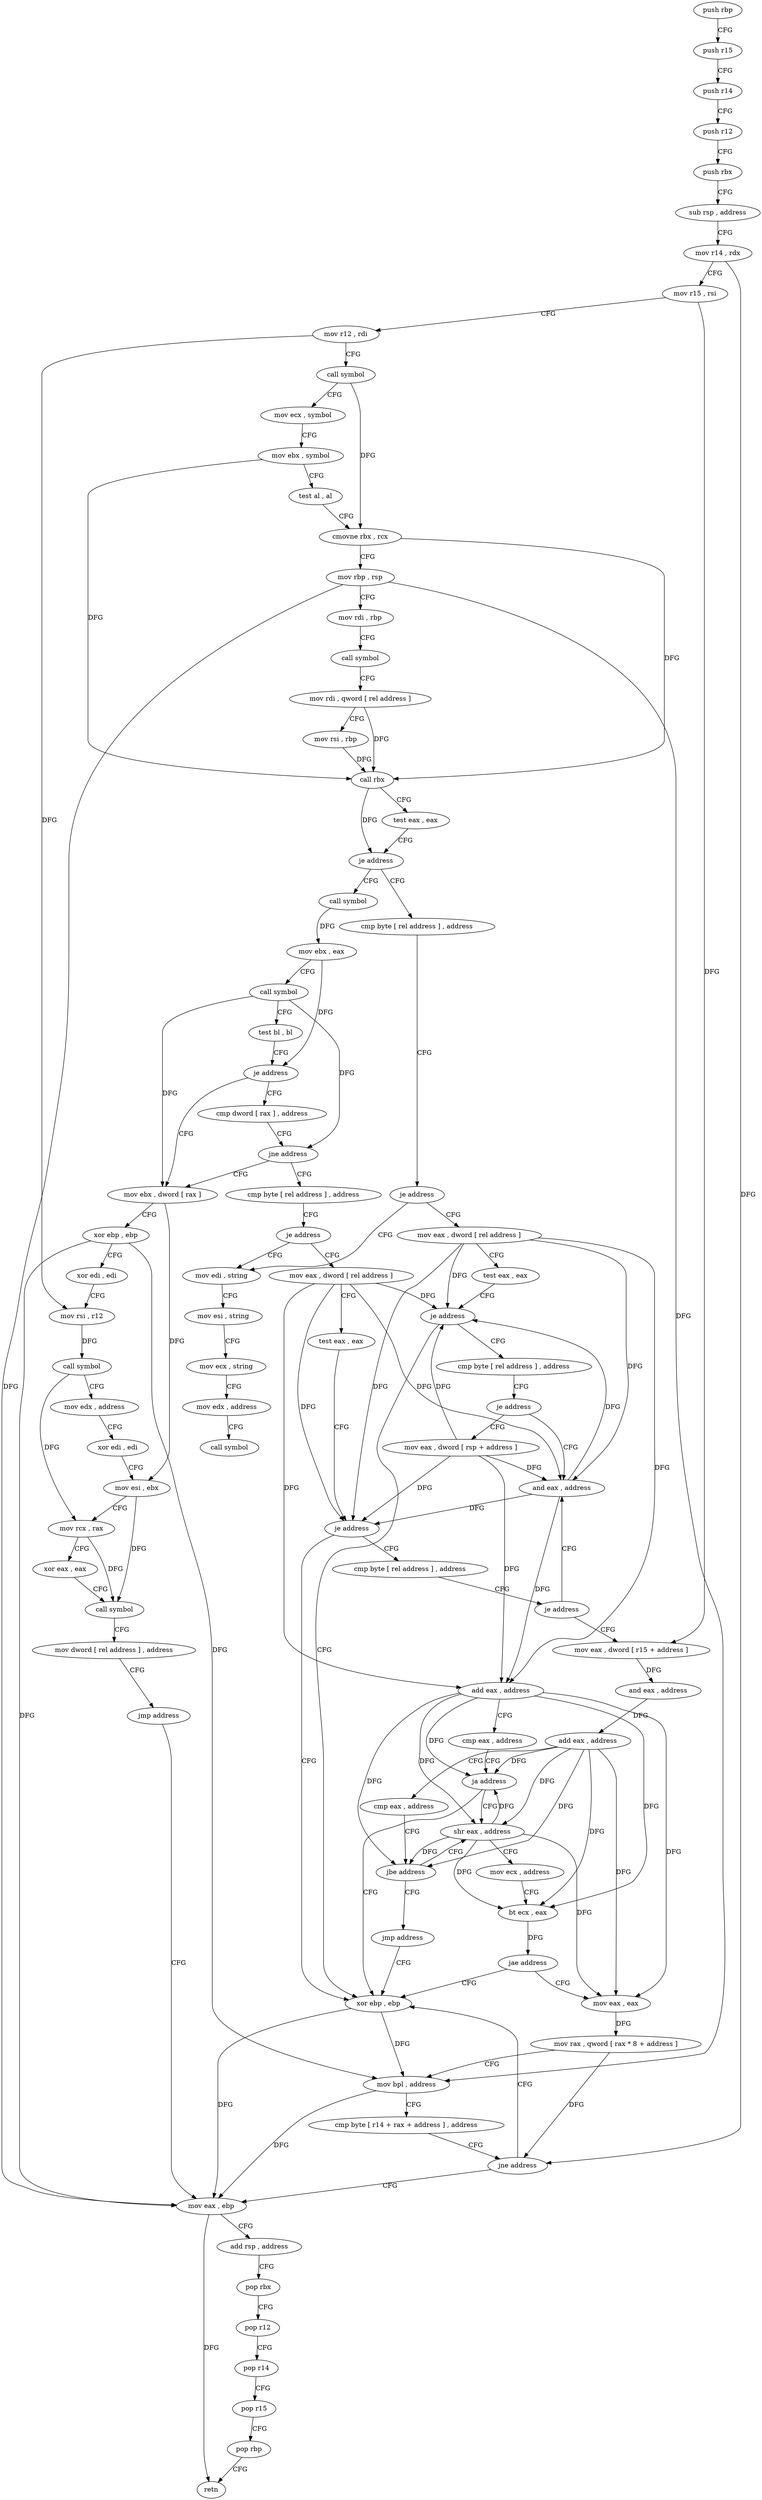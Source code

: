 digraph "func" {
"4215280" [label = "push rbp" ]
"4215281" [label = "push r15" ]
"4215283" [label = "push r14" ]
"4215285" [label = "push r12" ]
"4215287" [label = "push rbx" ]
"4215288" [label = "sub rsp , address" ]
"4215295" [label = "mov r14 , rdx" ]
"4215298" [label = "mov r15 , rsi" ]
"4215301" [label = "mov r12 , rdi" ]
"4215304" [label = "call symbol" ]
"4215309" [label = "mov ecx , symbol" ]
"4215314" [label = "mov ebx , symbol" ]
"4215319" [label = "test al , al" ]
"4215321" [label = "cmovne rbx , rcx" ]
"4215325" [label = "mov rbp , rsp" ]
"4215328" [label = "mov rdi , rbp" ]
"4215331" [label = "call symbol" ]
"4215336" [label = "mov rdi , qword [ rel address ]" ]
"4215343" [label = "mov rsi , rbp" ]
"4215346" [label = "call rbx" ]
"4215348" [label = "test eax , eax" ]
"4215350" [label = "je address" ]
"4215484" [label = "cmp byte [ rel address ] , address" ]
"4215356" [label = "call symbol" ]
"4215491" [label = "je address" ]
"4215587" [label = "mov edi , string" ]
"4215493" [label = "mov eax , dword [ rel address ]" ]
"4215361" [label = "mov ebx , eax" ]
"4215363" [label = "call symbol" ]
"4215368" [label = "test bl , bl" ]
"4215370" [label = "je address" ]
"4215439" [label = "mov ebx , dword [ rax ]" ]
"4215372" [label = "cmp dword [ rax ] , address" ]
"4215592" [label = "mov esi , string" ]
"4215597" [label = "mov ecx , string" ]
"4215602" [label = "mov edx , address" ]
"4215607" [label = "call symbol" ]
"4215499" [label = "test eax , eax" ]
"4215501" [label = "je address" ]
"4215567" [label = "xor ebp , ebp" ]
"4215503" [label = "cmp byte [ rel address ] , address" ]
"4215441" [label = "xor ebp , ebp" ]
"4215443" [label = "xor edi , edi" ]
"4215445" [label = "mov rsi , r12" ]
"4215448" [label = "call symbol" ]
"4215453" [label = "mov edx , address" ]
"4215458" [label = "xor edi , edi" ]
"4215460" [label = "mov esi , ebx" ]
"4215462" [label = "mov rcx , rax" ]
"4215465" [label = "xor eax , eax" ]
"4215467" [label = "call symbol" ]
"4215472" [label = "mov dword [ rel address ] , address" ]
"4215482" [label = "jmp address" ]
"4215569" [label = "mov eax , ebp" ]
"4215375" [label = "jne address" ]
"4215377" [label = "cmp byte [ rel address ] , address" ]
"4215510" [label = "je address" ]
"4215516" [label = "and eax , address" ]
"4215512" [label = "mov eax , dword [ rsp + address ]" ]
"4215571" [label = "add rsp , address" ]
"4215578" [label = "pop rbx" ]
"4215579" [label = "pop r12" ]
"4215581" [label = "pop r14" ]
"4215583" [label = "pop r15" ]
"4215585" [label = "pop rbp" ]
"4215586" [label = "retn" ]
"4215384" [label = "je address" ]
"4215390" [label = "mov eax , dword [ rel address ]" ]
"4215521" [label = "add eax , address" ]
"4215526" [label = "cmp eax , address" ]
"4215531" [label = "ja address" ]
"4215533" [label = "shr eax , address" ]
"4215396" [label = "test eax , eax" ]
"4215398" [label = "je address" ]
"4215404" [label = "cmp byte [ rel address ] , address" ]
"4215536" [label = "mov ecx , address" ]
"4215541" [label = "bt ecx , eax" ]
"4215544" [label = "jae address" ]
"4215546" [label = "mov eax , eax" ]
"4215411" [label = "je address" ]
"4215413" [label = "mov eax , dword [ r15 + address ]" ]
"4215548" [label = "mov rax , qword [ rax * 8 + address ]" ]
"4215556" [label = "mov bpl , address" ]
"4215559" [label = "cmp byte [ r14 + rax + address ] , address" ]
"4215565" [label = "jne address" ]
"4215417" [label = "and eax , address" ]
"4215422" [label = "add eax , address" ]
"4215427" [label = "cmp eax , address" ]
"4215432" [label = "jbe address" ]
"4215434" [label = "jmp address" ]
"4215280" -> "4215281" [ label = "CFG" ]
"4215281" -> "4215283" [ label = "CFG" ]
"4215283" -> "4215285" [ label = "CFG" ]
"4215285" -> "4215287" [ label = "CFG" ]
"4215287" -> "4215288" [ label = "CFG" ]
"4215288" -> "4215295" [ label = "CFG" ]
"4215295" -> "4215298" [ label = "CFG" ]
"4215295" -> "4215565" [ label = "DFG" ]
"4215298" -> "4215301" [ label = "CFG" ]
"4215298" -> "4215413" [ label = "DFG" ]
"4215301" -> "4215304" [ label = "CFG" ]
"4215301" -> "4215445" [ label = "DFG" ]
"4215304" -> "4215309" [ label = "CFG" ]
"4215304" -> "4215321" [ label = "DFG" ]
"4215309" -> "4215314" [ label = "CFG" ]
"4215314" -> "4215319" [ label = "CFG" ]
"4215314" -> "4215346" [ label = "DFG" ]
"4215319" -> "4215321" [ label = "CFG" ]
"4215321" -> "4215325" [ label = "CFG" ]
"4215321" -> "4215346" [ label = "DFG" ]
"4215325" -> "4215328" [ label = "CFG" ]
"4215325" -> "4215569" [ label = "DFG" ]
"4215325" -> "4215556" [ label = "DFG" ]
"4215328" -> "4215331" [ label = "CFG" ]
"4215331" -> "4215336" [ label = "CFG" ]
"4215336" -> "4215343" [ label = "CFG" ]
"4215336" -> "4215346" [ label = "DFG" ]
"4215343" -> "4215346" [ label = "DFG" ]
"4215346" -> "4215348" [ label = "CFG" ]
"4215346" -> "4215350" [ label = "DFG" ]
"4215348" -> "4215350" [ label = "CFG" ]
"4215350" -> "4215484" [ label = "CFG" ]
"4215350" -> "4215356" [ label = "CFG" ]
"4215484" -> "4215491" [ label = "CFG" ]
"4215356" -> "4215361" [ label = "DFG" ]
"4215491" -> "4215587" [ label = "CFG" ]
"4215491" -> "4215493" [ label = "CFG" ]
"4215587" -> "4215592" [ label = "CFG" ]
"4215493" -> "4215499" [ label = "CFG" ]
"4215493" -> "4215501" [ label = "DFG" ]
"4215493" -> "4215516" [ label = "DFG" ]
"4215493" -> "4215521" [ label = "DFG" ]
"4215493" -> "4215398" [ label = "DFG" ]
"4215361" -> "4215363" [ label = "CFG" ]
"4215361" -> "4215370" [ label = "DFG" ]
"4215363" -> "4215368" [ label = "CFG" ]
"4215363" -> "4215439" [ label = "DFG" ]
"4215363" -> "4215375" [ label = "DFG" ]
"4215368" -> "4215370" [ label = "CFG" ]
"4215370" -> "4215439" [ label = "CFG" ]
"4215370" -> "4215372" [ label = "CFG" ]
"4215439" -> "4215441" [ label = "CFG" ]
"4215439" -> "4215460" [ label = "DFG" ]
"4215372" -> "4215375" [ label = "CFG" ]
"4215592" -> "4215597" [ label = "CFG" ]
"4215597" -> "4215602" [ label = "CFG" ]
"4215602" -> "4215607" [ label = "CFG" ]
"4215499" -> "4215501" [ label = "CFG" ]
"4215501" -> "4215567" [ label = "CFG" ]
"4215501" -> "4215503" [ label = "CFG" ]
"4215567" -> "4215569" [ label = "DFG" ]
"4215567" -> "4215556" [ label = "DFG" ]
"4215503" -> "4215510" [ label = "CFG" ]
"4215441" -> "4215443" [ label = "CFG" ]
"4215441" -> "4215569" [ label = "DFG" ]
"4215441" -> "4215556" [ label = "DFG" ]
"4215443" -> "4215445" [ label = "CFG" ]
"4215445" -> "4215448" [ label = "DFG" ]
"4215448" -> "4215453" [ label = "CFG" ]
"4215448" -> "4215462" [ label = "DFG" ]
"4215453" -> "4215458" [ label = "CFG" ]
"4215458" -> "4215460" [ label = "CFG" ]
"4215460" -> "4215462" [ label = "CFG" ]
"4215460" -> "4215467" [ label = "DFG" ]
"4215462" -> "4215465" [ label = "CFG" ]
"4215462" -> "4215467" [ label = "DFG" ]
"4215465" -> "4215467" [ label = "CFG" ]
"4215467" -> "4215472" [ label = "CFG" ]
"4215472" -> "4215482" [ label = "CFG" ]
"4215482" -> "4215569" [ label = "CFG" ]
"4215569" -> "4215571" [ label = "CFG" ]
"4215569" -> "4215586" [ label = "DFG" ]
"4215375" -> "4215439" [ label = "CFG" ]
"4215375" -> "4215377" [ label = "CFG" ]
"4215377" -> "4215384" [ label = "CFG" ]
"4215510" -> "4215516" [ label = "CFG" ]
"4215510" -> "4215512" [ label = "CFG" ]
"4215516" -> "4215521" [ label = "DFG" ]
"4215516" -> "4215501" [ label = "DFG" ]
"4215516" -> "4215398" [ label = "DFG" ]
"4215512" -> "4215516" [ label = "DFG" ]
"4215512" -> "4215501" [ label = "DFG" ]
"4215512" -> "4215521" [ label = "DFG" ]
"4215512" -> "4215398" [ label = "DFG" ]
"4215571" -> "4215578" [ label = "CFG" ]
"4215578" -> "4215579" [ label = "CFG" ]
"4215579" -> "4215581" [ label = "CFG" ]
"4215581" -> "4215583" [ label = "CFG" ]
"4215583" -> "4215585" [ label = "CFG" ]
"4215585" -> "4215586" [ label = "CFG" ]
"4215384" -> "4215587" [ label = "CFG" ]
"4215384" -> "4215390" [ label = "CFG" ]
"4215390" -> "4215396" [ label = "CFG" ]
"4215390" -> "4215501" [ label = "DFG" ]
"4215390" -> "4215516" [ label = "DFG" ]
"4215390" -> "4215521" [ label = "DFG" ]
"4215390" -> "4215398" [ label = "DFG" ]
"4215521" -> "4215526" [ label = "CFG" ]
"4215521" -> "4215531" [ label = "DFG" ]
"4215521" -> "4215533" [ label = "DFG" ]
"4215521" -> "4215541" [ label = "DFG" ]
"4215521" -> "4215546" [ label = "DFG" ]
"4215521" -> "4215432" [ label = "DFG" ]
"4215526" -> "4215531" [ label = "CFG" ]
"4215531" -> "4215567" [ label = "CFG" ]
"4215531" -> "4215533" [ label = "CFG" ]
"4215533" -> "4215536" [ label = "CFG" ]
"4215533" -> "4215531" [ label = "DFG" ]
"4215533" -> "4215541" [ label = "DFG" ]
"4215533" -> "4215546" [ label = "DFG" ]
"4215533" -> "4215432" [ label = "DFG" ]
"4215396" -> "4215398" [ label = "CFG" ]
"4215398" -> "4215567" [ label = "CFG" ]
"4215398" -> "4215404" [ label = "CFG" ]
"4215404" -> "4215411" [ label = "CFG" ]
"4215536" -> "4215541" [ label = "CFG" ]
"4215541" -> "4215544" [ label = "DFG" ]
"4215544" -> "4215567" [ label = "CFG" ]
"4215544" -> "4215546" [ label = "CFG" ]
"4215546" -> "4215548" [ label = "DFG" ]
"4215411" -> "4215516" [ label = "CFG" ]
"4215411" -> "4215413" [ label = "CFG" ]
"4215413" -> "4215417" [ label = "DFG" ]
"4215548" -> "4215556" [ label = "CFG" ]
"4215548" -> "4215565" [ label = "DFG" ]
"4215556" -> "4215559" [ label = "CFG" ]
"4215556" -> "4215569" [ label = "DFG" ]
"4215559" -> "4215565" [ label = "CFG" ]
"4215565" -> "4215569" [ label = "CFG" ]
"4215565" -> "4215567" [ label = "CFG" ]
"4215417" -> "4215422" [ label = "DFG" ]
"4215422" -> "4215427" [ label = "CFG" ]
"4215422" -> "4215531" [ label = "DFG" ]
"4215422" -> "4215533" [ label = "DFG" ]
"4215422" -> "4215541" [ label = "DFG" ]
"4215422" -> "4215546" [ label = "DFG" ]
"4215422" -> "4215432" [ label = "DFG" ]
"4215427" -> "4215432" [ label = "CFG" ]
"4215432" -> "4215533" [ label = "CFG" ]
"4215432" -> "4215434" [ label = "CFG" ]
"4215434" -> "4215567" [ label = "CFG" ]
}
